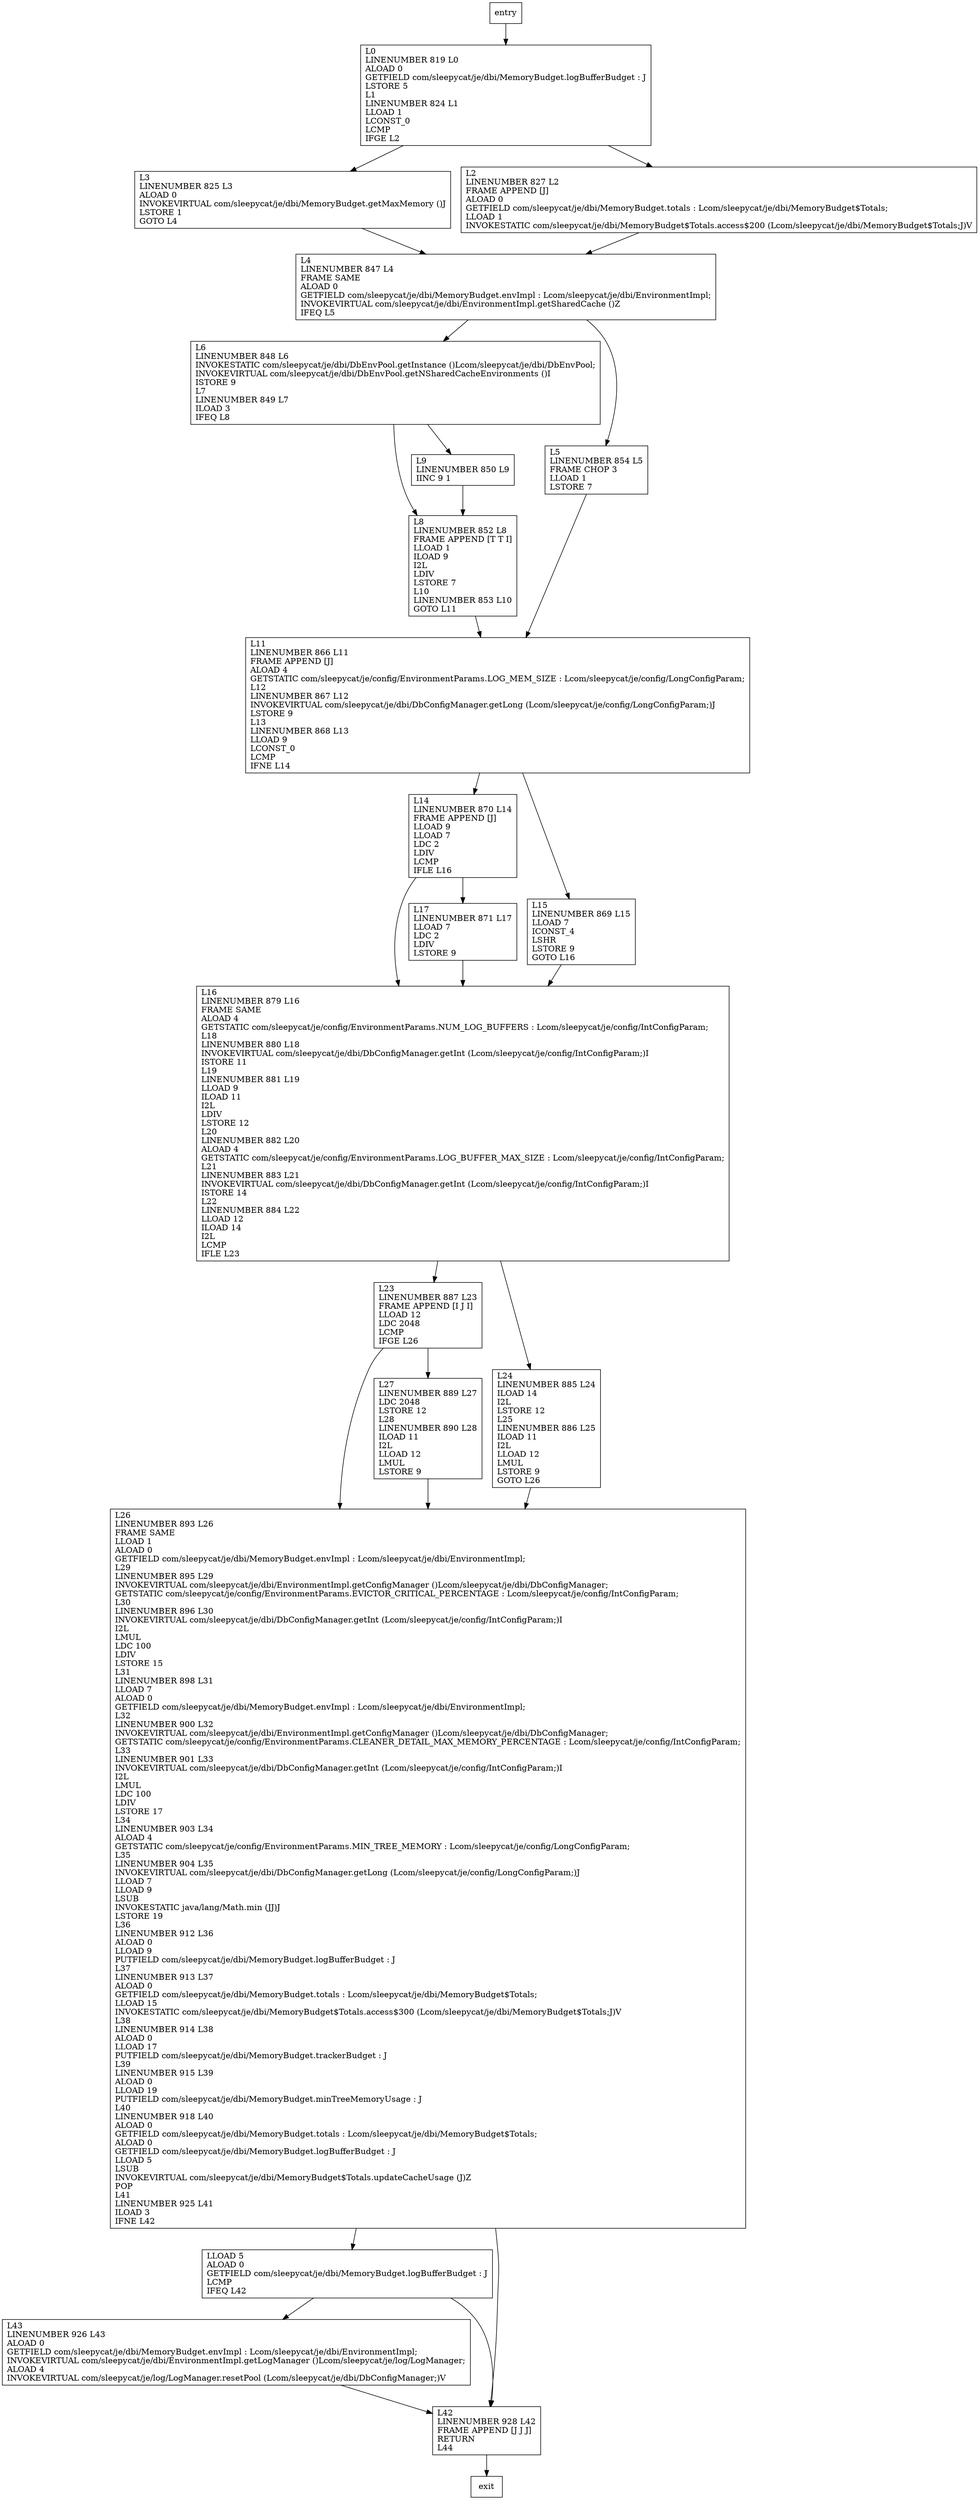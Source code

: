 digraph reset {
node [shape=record];
577682023 [label="LLOAD 5\lALOAD 0\lGETFIELD com/sleepycat/je/dbi/MemoryBudget.logBufferBudget : J\lLCMP\lIFEQ L42\l"];
598977164 [label="L23\lLINENUMBER 887 L23\lFRAME APPEND [I J I]\lLLOAD 12\lLDC 2048\lLCMP\lIFGE L26\l"];
1423507882 [label="L3\lLINENUMBER 825 L3\lALOAD 0\lINVOKEVIRTUAL com/sleepycat/je/dbi/MemoryBudget.getMaxMemory ()J\lLSTORE 1\lGOTO L4\l"];
1929969663 [label="L0\lLINENUMBER 819 L0\lALOAD 0\lGETFIELD com/sleepycat/je/dbi/MemoryBudget.logBufferBudget : J\lLSTORE 5\lL1\lLINENUMBER 824 L1\lLLOAD 1\lLCONST_0\lLCMP\lIFGE L2\l"];
160696258 [label="L26\lLINENUMBER 893 L26\lFRAME SAME\lLLOAD 1\lALOAD 0\lGETFIELD com/sleepycat/je/dbi/MemoryBudget.envImpl : Lcom/sleepycat/je/dbi/EnvironmentImpl;\lL29\lLINENUMBER 895 L29\lINVOKEVIRTUAL com/sleepycat/je/dbi/EnvironmentImpl.getConfigManager ()Lcom/sleepycat/je/dbi/DbConfigManager;\lGETSTATIC com/sleepycat/je/config/EnvironmentParams.EVICTOR_CRITICAL_PERCENTAGE : Lcom/sleepycat/je/config/IntConfigParam;\lL30\lLINENUMBER 896 L30\lINVOKEVIRTUAL com/sleepycat/je/dbi/DbConfigManager.getInt (Lcom/sleepycat/je/config/IntConfigParam;)I\lI2L\lLMUL\lLDC 100\lLDIV\lLSTORE 15\lL31\lLINENUMBER 898 L31\lLLOAD 7\lALOAD 0\lGETFIELD com/sleepycat/je/dbi/MemoryBudget.envImpl : Lcom/sleepycat/je/dbi/EnvironmentImpl;\lL32\lLINENUMBER 900 L32\lINVOKEVIRTUAL com/sleepycat/je/dbi/EnvironmentImpl.getConfigManager ()Lcom/sleepycat/je/dbi/DbConfigManager;\lGETSTATIC com/sleepycat/je/config/EnvironmentParams.CLEANER_DETAIL_MAX_MEMORY_PERCENTAGE : Lcom/sleepycat/je/config/IntConfigParam;\lL33\lLINENUMBER 901 L33\lINVOKEVIRTUAL com/sleepycat/je/dbi/DbConfigManager.getInt (Lcom/sleepycat/je/config/IntConfigParam;)I\lI2L\lLMUL\lLDC 100\lLDIV\lLSTORE 17\lL34\lLINENUMBER 903 L34\lALOAD 4\lGETSTATIC com/sleepycat/je/config/EnvironmentParams.MIN_TREE_MEMORY : Lcom/sleepycat/je/config/LongConfigParam;\lL35\lLINENUMBER 904 L35\lINVOKEVIRTUAL com/sleepycat/je/dbi/DbConfigManager.getLong (Lcom/sleepycat/je/config/LongConfigParam;)J\lLLOAD 7\lLLOAD 9\lLSUB\lINVOKESTATIC java/lang/Math.min (JJ)J\lLSTORE 19\lL36\lLINENUMBER 912 L36\lALOAD 0\lLLOAD 9\lPUTFIELD com/sleepycat/je/dbi/MemoryBudget.logBufferBudget : J\lL37\lLINENUMBER 913 L37\lALOAD 0\lGETFIELD com/sleepycat/je/dbi/MemoryBudget.totals : Lcom/sleepycat/je/dbi/MemoryBudget$Totals;\lLLOAD 15\lINVOKESTATIC com/sleepycat/je/dbi/MemoryBudget$Totals.access$300 (Lcom/sleepycat/je/dbi/MemoryBudget$Totals;J)V\lL38\lLINENUMBER 914 L38\lALOAD 0\lLLOAD 17\lPUTFIELD com/sleepycat/je/dbi/MemoryBudget.trackerBudget : J\lL39\lLINENUMBER 915 L39\lALOAD 0\lLLOAD 19\lPUTFIELD com/sleepycat/je/dbi/MemoryBudget.minTreeMemoryUsage : J\lL40\lLINENUMBER 918 L40\lALOAD 0\lGETFIELD com/sleepycat/je/dbi/MemoryBudget.totals : Lcom/sleepycat/je/dbi/MemoryBudget$Totals;\lALOAD 0\lGETFIELD com/sleepycat/je/dbi/MemoryBudget.logBufferBudget : J\lLLOAD 5\lLSUB\lINVOKEVIRTUAL com/sleepycat/je/dbi/MemoryBudget$Totals.updateCacheUsage (J)Z\lPOP\lL41\lLINENUMBER 925 L41\lILOAD 3\lIFNE L42\l"];
1688851596 [label="L16\lLINENUMBER 879 L16\lFRAME SAME\lALOAD 4\lGETSTATIC com/sleepycat/je/config/EnvironmentParams.NUM_LOG_BUFFERS : Lcom/sleepycat/je/config/IntConfigParam;\lL18\lLINENUMBER 880 L18\lINVOKEVIRTUAL com/sleepycat/je/dbi/DbConfigManager.getInt (Lcom/sleepycat/je/config/IntConfigParam;)I\lISTORE 11\lL19\lLINENUMBER 881 L19\lLLOAD 9\lILOAD 11\lI2L\lLDIV\lLSTORE 12\lL20\lLINENUMBER 882 L20\lALOAD 4\lGETSTATIC com/sleepycat/je/config/EnvironmentParams.LOG_BUFFER_MAX_SIZE : Lcom/sleepycat/je/config/IntConfigParam;\lL21\lLINENUMBER 883 L21\lINVOKEVIRTUAL com/sleepycat/je/dbi/DbConfigManager.getInt (Lcom/sleepycat/je/config/IntConfigParam;)I\lISTORE 14\lL22\lLINENUMBER 884 L22\lLLOAD 12\lILOAD 14\lI2L\lLCMP\lIFLE L23\l"];
911895107 [label="L17\lLINENUMBER 871 L17\lLLOAD 7\lLDC 2\lLDIV\lLSTORE 9\l"];
892611887 [label="L43\lLINENUMBER 926 L43\lALOAD 0\lGETFIELD com/sleepycat/je/dbi/MemoryBudget.envImpl : Lcom/sleepycat/je/dbi/EnvironmentImpl;\lINVOKEVIRTUAL com/sleepycat/je/dbi/EnvironmentImpl.getLogManager ()Lcom/sleepycat/je/log/LogManager;\lALOAD 4\lINVOKEVIRTUAL com/sleepycat/je/log/LogManager.resetPool (Lcom/sleepycat/je/dbi/DbConfigManager;)V\l"];
1462928549 [label="L6\lLINENUMBER 848 L6\lINVOKESTATIC com/sleepycat/je/dbi/DbEnvPool.getInstance ()Lcom/sleepycat/je/dbi/DbEnvPool;\lINVOKEVIRTUAL com/sleepycat/je/dbi/DbEnvPool.getNSharedCacheEnvironments ()I\lISTORE 9\lL7\lLINENUMBER 849 L7\lILOAD 3\lIFEQ L8\l"];
1668376627 [label="L4\lLINENUMBER 847 L4\lFRAME SAME\lALOAD 0\lGETFIELD com/sleepycat/je/dbi/MemoryBudget.envImpl : Lcom/sleepycat/je/dbi/EnvironmentImpl;\lINVOKEVIRTUAL com/sleepycat/je/dbi/EnvironmentImpl.getSharedCache ()Z\lIFEQ L5\l"];
1711393939 [label="L2\lLINENUMBER 827 L2\lFRAME APPEND [J]\lALOAD 0\lGETFIELD com/sleepycat/je/dbi/MemoryBudget.totals : Lcom/sleepycat/je/dbi/MemoryBudget$Totals;\lLLOAD 1\lINVOKESTATIC com/sleepycat/je/dbi/MemoryBudget$Totals.access$200 (Lcom/sleepycat/je/dbi/MemoryBudget$Totals;J)V\l"];
1269819701 [label="L8\lLINENUMBER 852 L8\lFRAME APPEND [T T I]\lLLOAD 1\lILOAD 9\lI2L\lLDIV\lLSTORE 7\lL10\lLINENUMBER 853 L10\lGOTO L11\l"];
1350269431 [label="L14\lLINENUMBER 870 L14\lFRAME APPEND [J]\lLLOAD 9\lLLOAD 7\lLDC 2\lLDIV\lLCMP\lIFLE L16\l"];
481792876 [label="L42\lLINENUMBER 928 L42\lFRAME APPEND [J J J]\lRETURN\lL44\l"];
1069531012 [label="L5\lLINENUMBER 854 L5\lFRAME CHOP 3\lLLOAD 1\lLSTORE 7\l"];
1819897025 [label="L27\lLINENUMBER 889 L27\lLDC 2048\lLSTORE 12\lL28\lLINENUMBER 890 L28\lILOAD 11\lI2L\lLLOAD 12\lLMUL\lLSTORE 9\l"];
142302025 [label="L11\lLINENUMBER 866 L11\lFRAME APPEND [J]\lALOAD 4\lGETSTATIC com/sleepycat/je/config/EnvironmentParams.LOG_MEM_SIZE : Lcom/sleepycat/je/config/LongConfigParam;\lL12\lLINENUMBER 867 L12\lINVOKEVIRTUAL com/sleepycat/je/dbi/DbConfigManager.getLong (Lcom/sleepycat/je/config/LongConfigParam;)J\lLSTORE 9\lL13\lLINENUMBER 868 L13\lLLOAD 9\lLCONST_0\lLCMP\lIFNE L14\l"];
1249547869 [label="L15\lLINENUMBER 869 L15\lLLOAD 7\lICONST_4\lLSHR\lLSTORE 9\lGOTO L16\l"];
680319659 [label="L24\lLINENUMBER 885 L24\lILOAD 14\lI2L\lLSTORE 12\lL25\lLINENUMBER 886 L25\lILOAD 11\lI2L\lLLOAD 12\lLMUL\lLSTORE 9\lGOTO L26\l"];
603401608 [label="L9\lLINENUMBER 850 L9\lIINC 9 1\l"];
entry;
exit;
577682023 -> 892611887;
577682023 -> 481792876;
598977164 -> 160696258;
598977164 -> 1819897025;
1423507882 -> 1668376627;
1929969663 -> 1423507882;
1929969663 -> 1711393939;
160696258 -> 577682023;
160696258 -> 481792876;
1688851596 -> 598977164;
1688851596 -> 680319659;
911895107 -> 1688851596;
892611887 -> 481792876;
entry -> 1929969663;
1462928549 -> 1269819701;
1462928549 -> 603401608;
1668376627 -> 1462928549;
1668376627 -> 1069531012;
1711393939 -> 1668376627;
1269819701 -> 142302025;
1350269431 -> 1688851596;
1350269431 -> 911895107;
481792876 -> exit;
1069531012 -> 142302025;
1819897025 -> 160696258;
142302025 -> 1350269431;
142302025 -> 1249547869;
1249547869 -> 1688851596;
680319659 -> 160696258;
603401608 -> 1269819701;
}
